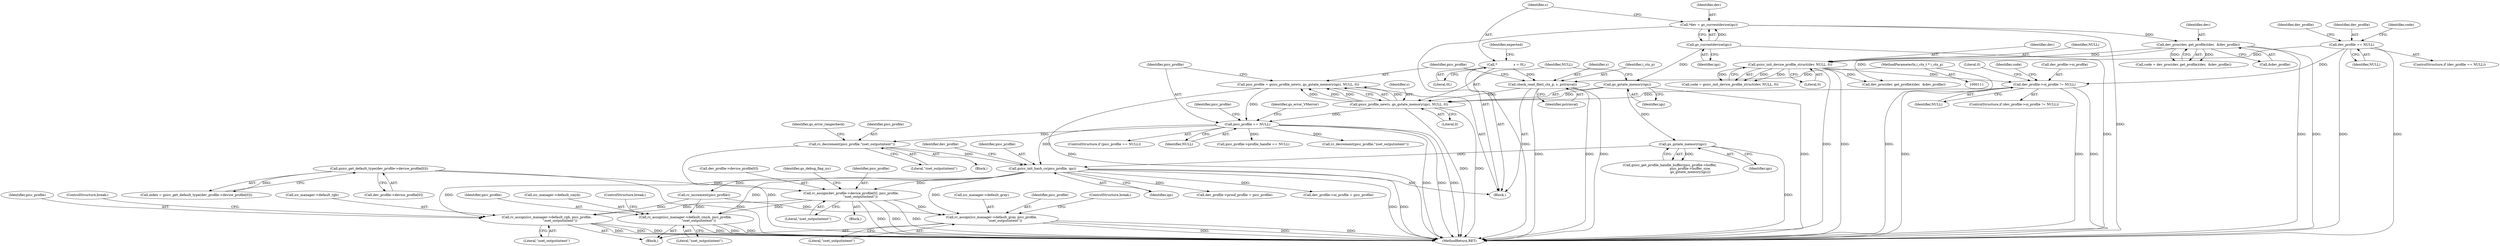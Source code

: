 digraph "0_ghostscript_67d760ab775dae4efe803b5944b0439aa3c0b04a_1@array" {
"1000436" [label="(Call,rc_assign(dev_profile->device_profile[0], picc_profile,\n                  \"zset_outputintent\"))"];
"1000421" [label="(Call,gsicc_get_default_type(dev_profile->device_profile[0]))"];
"1000366" [label="(Call,gsicc_init_hash_cs(picc_profile, igs))"];
"1000361" [label="(Call,rc_decrement(picc_profile,\"zset_outputintent\"))"];
"1000260" [label="(Call,picc_profile == NULL)"];
"1000251" [label="(Call,picc_profile = gsicc_profile_new(s, gs_gstate_memory(igs), NULL, 0))"];
"1000253" [label="(Call,gsicc_profile_new(s, gs_gstate_memory(igs), NULL, 0))"];
"1000247" [label="(Call,check_read_file(i_ctx_p, s, pstrmval))"];
"1000112" [label="(MethodParameterIn,i_ctx_t * i_ctx_p)"];
"1000129" [label="(Call,*                s = 0L)"];
"1000255" [label="(Call,gs_gstate_memory(igs))"];
"1000125" [label="(Call,gs_currentdevice(igs))"];
"1000205" [label="(Call,dev_profile->oi_profile != NULL)"];
"1000176" [label="(Call,dev_profile == NULL)"];
"1000182" [label="(Call,gsicc_init_device_profile_struct(dev, NULL, 0))"];
"1000165" [label="(Call,dev_proc(dev, get_profile)(dev,  &dev_profile))"];
"1000123" [label="(Call,*dev = gs_currentdevice(igs))"];
"1000283" [label="(Call,gs_gstate_memory(igs))"];
"1000487" [label="(Call,rc_assign(icc_manager->default_gray, picc_profile,\n                          \"zset_outputintent\"))"];
"1000499" [label="(Call,rc_assign(icc_manager->default_rgb, picc_profile,\n                          \"zset_outputintent\"))"];
"1000511" [label="(Call,rc_assign(icc_manager->default_cmyk, picc_profile,\n                          \"zset_outputintent\"))"];
"1000500" [label="(Call,icc_manager->default_rgb)"];
"1000175" [label="(ControlStructure,if (dev_profile == NULL))"];
"1000249" [label="(Identifier,s)"];
"1000180" [label="(Call,code = gsicc_init_device_profile_struct(dev, NULL, 0))"];
"1000481" [label="(Block,)"];
"1000363" [label="(Literal,\"zset_outputintent\")"];
"1000123" [label="(Call,*dev = gs_currentdevice(igs))"];
"1000462" [label="(Call,rc_increment(picc_profile))"];
"1000251" [label="(Call,picc_profile = gsicc_profile_new(s, gs_gstate_memory(igs), NULL, 0))"];
"1000177" [label="(Identifier,dev_profile)"];
"1000422" [label="(Call,dev_profile->device_profile[0])"];
"1000258" [label="(Literal,0)"];
"1000257" [label="(Identifier,NULL)"];
"1000112" [label="(MethodParameterIn,i_ctx_t * i_ctx_p)"];
"1000276" [label="(Call,gsicc_get_profile_handle_buffer(picc_profile->buffer,\n                                        picc_profile->buffer_size,\n                                        gs_gstate_memory(igs)))"];
"1000368" [label="(Identifier,igs)"];
"1000212" [label="(Literal,0)"];
"1000488" [label="(Call,icc_manager->default_gray)"];
"1000166" [label="(Identifier,dev)"];
"1000181" [label="(Identifier,code)"];
"1000182" [label="(Call,gsicc_init_device_profile_struct(dev, NULL, 0))"];
"1000194" [label="(Call,dev_proc(dev, get_profile)(dev,  &dev_profile))"];
"1000515" [label="(Identifier,picc_profile)"];
"1000259" [label="(ControlStructure,if (picc_profile == NULL))"];
"1000445" [label="(Identifier,gs_debug_flag_icc)"];
"1000183" [label="(Identifier,dev)"];
"1000516" [label="(Literal,\"zset_outputintent\")"];
"1000163" [label="(Call,code = dev_proc(dev, get_profile)(dev,  &dev_profile))"];
"1000265" [label="(Identifier,gs_error_VMerror)"];
"1000261" [label="(Identifier,picc_profile)"];
"1000129" [label="(Call,*                s = 0L)"];
"1000176" [label="(Call,dev_profile == NULL)"];
"1000284" [label="(Identifier,igs)"];
"1000491" [label="(Identifier,picc_profile)"];
"1000512" [label="(Call,icc_manager->default_cmyk)"];
"1000209" [label="(Identifier,NULL)"];
"1000185" [label="(Literal,0)"];
"1000260" [label="(Call,picc_profile == NULL)"];
"1000252" [label="(Identifier,picc_profile)"];
"1000442" [label="(Identifier,picc_profile)"];
"1000366" [label="(Call,gsicc_init_hash_cs(picc_profile, igs))"];
"1000207" [label="(Identifier,dev_profile)"];
"1000126" [label="(Identifier,igs)"];
"1000214" [label="(Identifier,code)"];
"1000204" [label="(ControlStructure,if (dev_profile->oi_profile != NULL))"];
"1000269" [label="(Identifier,picc_profile)"];
"1000255" [label="(Call,gs_gstate_memory(igs))"];
"1000256" [label="(Identifier,igs)"];
"1000250" [label="(Identifier,pstrmval)"];
"1000499" [label="(Call,rc_assign(icc_manager->default_rgb, picc_profile,\n                          \"zset_outputintent\"))"];
"1000503" [label="(Identifier,picc_profile)"];
"1000262" [label="(Identifier,NULL)"];
"1000365" [label="(Identifier,gs_error_rangecheck)"];
"1000283" [label="(Call,gs_gstate_memory(igs))"];
"1000457" [label="(Call,dev_profile->proof_profile = picc_profile)"];
"1000443" [label="(Literal,\"zset_outputintent\")"];
"1000504" [label="(Literal,\"zset_outputintent\")"];
"1000253" [label="(Call,gsicc_profile_new(s, gs_gstate_memory(igs), NULL, 0))"];
"1000113" [label="(Block,)"];
"1000421" [label="(Call,gsicc_get_default_type(dev_profile->device_profile[0]))"];
"1000206" [label="(Call,dev_profile->oi_profile)"];
"1000254" [label="(Identifier,s)"];
"1000493" [label="(ControlStructure,break;)"];
"1000165" [label="(Call,dev_proc(dev, get_profile)(dev,  &dev_profile))"];
"1000511" [label="(Call,rc_assign(icc_manager->default_cmyk, picc_profile,\n                          \"zset_outputintent\"))"];
"1000371" [label="(Identifier,dev_profile)"];
"1000367" [label="(Identifier,picc_profile)"];
"1000492" [label="(Literal,\"zset_outputintent\")"];
"1000437" [label="(Call,dev_profile->device_profile[0])"];
"1000167" [label="(Call,&dev_profile)"];
"1000248" [label="(Identifier,i_ctx_p)"];
"1000360" [label="(Block,)"];
"1000286" [label="(Call,picc_profile->profile_handle == NULL)"];
"1000487" [label="(Call,rc_assign(icc_manager->default_gray, picc_profile,\n                          \"zset_outputintent\"))"];
"1000361" [label="(Call,rc_decrement(picc_profile,\"zset_outputintent\"))"];
"1000124" [label="(Identifier,dev)"];
"1000369" [label="(Call,dev_profile->oi_profile = picc_profile)"];
"1000436" [label="(Call,rc_assign(dev_profile->device_profile[0], picc_profile,\n                  \"zset_outputintent\"))"];
"1000517" [label="(ControlStructure,break;)"];
"1000131" [label="(Literal,0L)"];
"1000184" [label="(Identifier,NULL)"];
"1000292" [label="(Call,rc_decrement(picc_profile,\"zset_outputintent\"))"];
"1000178" [label="(Identifier,NULL)"];
"1000125" [label="(Call,gs_currentdevice(igs))"];
"1000139" [label="(Identifier,expected)"];
"1000524" [label="(MethodReturn,RET)"];
"1000247" [label="(Call,check_read_file(i_ctx_p, s, pstrmval))"];
"1000419" [label="(Call,index = gsicc_get_default_type(dev_profile->device_profile[0]))"];
"1000505" [label="(ControlStructure,break;)"];
"1000130" [label="(Identifier,s)"];
"1000435" [label="(Block,)"];
"1000205" [label="(Call,dev_profile->oi_profile != NULL)"];
"1000362" [label="(Identifier,picc_profile)"];
"1000436" -> "1000435"  [label="AST: "];
"1000436" -> "1000443"  [label="CFG: "];
"1000437" -> "1000436"  [label="AST: "];
"1000442" -> "1000436"  [label="AST: "];
"1000443" -> "1000436"  [label="AST: "];
"1000445" -> "1000436"  [label="CFG: "];
"1000436" -> "1000524"  [label="DDG: "];
"1000436" -> "1000524"  [label="DDG: "];
"1000436" -> "1000524"  [label="DDG: "];
"1000421" -> "1000436"  [label="DDG: "];
"1000366" -> "1000436"  [label="DDG: "];
"1000436" -> "1000487"  [label="DDG: "];
"1000436" -> "1000499"  [label="DDG: "];
"1000436" -> "1000511"  [label="DDG: "];
"1000421" -> "1000419"  [label="AST: "];
"1000421" -> "1000422"  [label="CFG: "];
"1000422" -> "1000421"  [label="AST: "];
"1000419" -> "1000421"  [label="CFG: "];
"1000421" -> "1000524"  [label="DDG: "];
"1000421" -> "1000419"  [label="DDG: "];
"1000366" -> "1000113"  [label="AST: "];
"1000366" -> "1000368"  [label="CFG: "];
"1000367" -> "1000366"  [label="AST: "];
"1000368" -> "1000366"  [label="AST: "];
"1000371" -> "1000366"  [label="CFG: "];
"1000366" -> "1000524"  [label="DDG: "];
"1000366" -> "1000524"  [label="DDG: "];
"1000361" -> "1000366"  [label="DDG: "];
"1000260" -> "1000366"  [label="DDG: "];
"1000283" -> "1000366"  [label="DDG: "];
"1000366" -> "1000369"  [label="DDG: "];
"1000366" -> "1000457"  [label="DDG: "];
"1000366" -> "1000462"  [label="DDG: "];
"1000366" -> "1000487"  [label="DDG: "];
"1000366" -> "1000499"  [label="DDG: "];
"1000366" -> "1000511"  [label="DDG: "];
"1000361" -> "1000360"  [label="AST: "];
"1000361" -> "1000363"  [label="CFG: "];
"1000362" -> "1000361"  [label="AST: "];
"1000363" -> "1000361"  [label="AST: "];
"1000365" -> "1000361"  [label="CFG: "];
"1000361" -> "1000524"  [label="DDG: "];
"1000260" -> "1000361"  [label="DDG: "];
"1000260" -> "1000259"  [label="AST: "];
"1000260" -> "1000262"  [label="CFG: "];
"1000261" -> "1000260"  [label="AST: "];
"1000262" -> "1000260"  [label="AST: "];
"1000265" -> "1000260"  [label="CFG: "];
"1000269" -> "1000260"  [label="CFG: "];
"1000260" -> "1000524"  [label="DDG: "];
"1000260" -> "1000524"  [label="DDG: "];
"1000260" -> "1000524"  [label="DDG: "];
"1000251" -> "1000260"  [label="DDG: "];
"1000253" -> "1000260"  [label="DDG: "];
"1000260" -> "1000286"  [label="DDG: "];
"1000260" -> "1000292"  [label="DDG: "];
"1000251" -> "1000113"  [label="AST: "];
"1000251" -> "1000253"  [label="CFG: "];
"1000252" -> "1000251"  [label="AST: "];
"1000253" -> "1000251"  [label="AST: "];
"1000261" -> "1000251"  [label="CFG: "];
"1000251" -> "1000524"  [label="DDG: "];
"1000253" -> "1000251"  [label="DDG: "];
"1000253" -> "1000251"  [label="DDG: "];
"1000253" -> "1000251"  [label="DDG: "];
"1000253" -> "1000251"  [label="DDG: "];
"1000253" -> "1000258"  [label="CFG: "];
"1000254" -> "1000253"  [label="AST: "];
"1000255" -> "1000253"  [label="AST: "];
"1000257" -> "1000253"  [label="AST: "];
"1000258" -> "1000253"  [label="AST: "];
"1000253" -> "1000524"  [label="DDG: "];
"1000253" -> "1000524"  [label="DDG: "];
"1000247" -> "1000253"  [label="DDG: "];
"1000255" -> "1000253"  [label="DDG: "];
"1000205" -> "1000253"  [label="DDG: "];
"1000247" -> "1000113"  [label="AST: "];
"1000247" -> "1000250"  [label="CFG: "];
"1000248" -> "1000247"  [label="AST: "];
"1000249" -> "1000247"  [label="AST: "];
"1000250" -> "1000247"  [label="AST: "];
"1000252" -> "1000247"  [label="CFG: "];
"1000247" -> "1000524"  [label="DDG: "];
"1000247" -> "1000524"  [label="DDG: "];
"1000247" -> "1000524"  [label="DDG: "];
"1000112" -> "1000247"  [label="DDG: "];
"1000129" -> "1000247"  [label="DDG: "];
"1000112" -> "1000111"  [label="AST: "];
"1000112" -> "1000524"  [label="DDG: "];
"1000129" -> "1000113"  [label="AST: "];
"1000129" -> "1000131"  [label="CFG: "];
"1000130" -> "1000129"  [label="AST: "];
"1000131" -> "1000129"  [label="AST: "];
"1000139" -> "1000129"  [label="CFG: "];
"1000129" -> "1000524"  [label="DDG: "];
"1000255" -> "1000256"  [label="CFG: "];
"1000256" -> "1000255"  [label="AST: "];
"1000257" -> "1000255"  [label="CFG: "];
"1000255" -> "1000524"  [label="DDG: "];
"1000125" -> "1000255"  [label="DDG: "];
"1000255" -> "1000283"  [label="DDG: "];
"1000125" -> "1000123"  [label="AST: "];
"1000125" -> "1000126"  [label="CFG: "];
"1000126" -> "1000125"  [label="AST: "];
"1000123" -> "1000125"  [label="CFG: "];
"1000125" -> "1000524"  [label="DDG: "];
"1000125" -> "1000123"  [label="DDG: "];
"1000205" -> "1000204"  [label="AST: "];
"1000205" -> "1000209"  [label="CFG: "];
"1000206" -> "1000205"  [label="AST: "];
"1000209" -> "1000205"  [label="AST: "];
"1000212" -> "1000205"  [label="CFG: "];
"1000214" -> "1000205"  [label="CFG: "];
"1000205" -> "1000524"  [label="DDG: "];
"1000205" -> "1000524"  [label="DDG: "];
"1000205" -> "1000524"  [label="DDG: "];
"1000176" -> "1000205"  [label="DDG: "];
"1000182" -> "1000205"  [label="DDG: "];
"1000176" -> "1000175"  [label="AST: "];
"1000176" -> "1000178"  [label="CFG: "];
"1000177" -> "1000176"  [label="AST: "];
"1000178" -> "1000176"  [label="AST: "];
"1000181" -> "1000176"  [label="CFG: "];
"1000207" -> "1000176"  [label="CFG: "];
"1000176" -> "1000524"  [label="DDG: "];
"1000176" -> "1000524"  [label="DDG: "];
"1000176" -> "1000182"  [label="DDG: "];
"1000182" -> "1000180"  [label="AST: "];
"1000182" -> "1000185"  [label="CFG: "];
"1000183" -> "1000182"  [label="AST: "];
"1000184" -> "1000182"  [label="AST: "];
"1000185" -> "1000182"  [label="AST: "];
"1000180" -> "1000182"  [label="CFG: "];
"1000182" -> "1000524"  [label="DDG: "];
"1000182" -> "1000524"  [label="DDG: "];
"1000182" -> "1000180"  [label="DDG: "];
"1000182" -> "1000180"  [label="DDG: "];
"1000182" -> "1000180"  [label="DDG: "];
"1000165" -> "1000182"  [label="DDG: "];
"1000182" -> "1000194"  [label="DDG: "];
"1000165" -> "1000163"  [label="AST: "];
"1000165" -> "1000167"  [label="CFG: "];
"1000166" -> "1000165"  [label="AST: "];
"1000167" -> "1000165"  [label="AST: "];
"1000163" -> "1000165"  [label="CFG: "];
"1000165" -> "1000524"  [label="DDG: "];
"1000165" -> "1000524"  [label="DDG: "];
"1000165" -> "1000163"  [label="DDG: "];
"1000165" -> "1000163"  [label="DDG: "];
"1000123" -> "1000165"  [label="DDG: "];
"1000165" -> "1000194"  [label="DDG: "];
"1000123" -> "1000113"  [label="AST: "];
"1000124" -> "1000123"  [label="AST: "];
"1000130" -> "1000123"  [label="CFG: "];
"1000123" -> "1000524"  [label="DDG: "];
"1000283" -> "1000276"  [label="AST: "];
"1000283" -> "1000284"  [label="CFG: "];
"1000284" -> "1000283"  [label="AST: "];
"1000276" -> "1000283"  [label="CFG: "];
"1000283" -> "1000524"  [label="DDG: "];
"1000283" -> "1000276"  [label="DDG: "];
"1000487" -> "1000481"  [label="AST: "];
"1000487" -> "1000492"  [label="CFG: "];
"1000488" -> "1000487"  [label="AST: "];
"1000491" -> "1000487"  [label="AST: "];
"1000492" -> "1000487"  [label="AST: "];
"1000493" -> "1000487"  [label="CFG: "];
"1000487" -> "1000524"  [label="DDG: "];
"1000487" -> "1000524"  [label="DDG: "];
"1000487" -> "1000524"  [label="DDG: "];
"1000462" -> "1000487"  [label="DDG: "];
"1000499" -> "1000481"  [label="AST: "];
"1000499" -> "1000504"  [label="CFG: "];
"1000500" -> "1000499"  [label="AST: "];
"1000503" -> "1000499"  [label="AST: "];
"1000504" -> "1000499"  [label="AST: "];
"1000505" -> "1000499"  [label="CFG: "];
"1000499" -> "1000524"  [label="DDG: "];
"1000499" -> "1000524"  [label="DDG: "];
"1000499" -> "1000524"  [label="DDG: "];
"1000462" -> "1000499"  [label="DDG: "];
"1000511" -> "1000481"  [label="AST: "];
"1000511" -> "1000516"  [label="CFG: "];
"1000512" -> "1000511"  [label="AST: "];
"1000515" -> "1000511"  [label="AST: "];
"1000516" -> "1000511"  [label="AST: "];
"1000517" -> "1000511"  [label="CFG: "];
"1000511" -> "1000524"  [label="DDG: "];
"1000511" -> "1000524"  [label="DDG: "];
"1000511" -> "1000524"  [label="DDG: "];
"1000462" -> "1000511"  [label="DDG: "];
}
